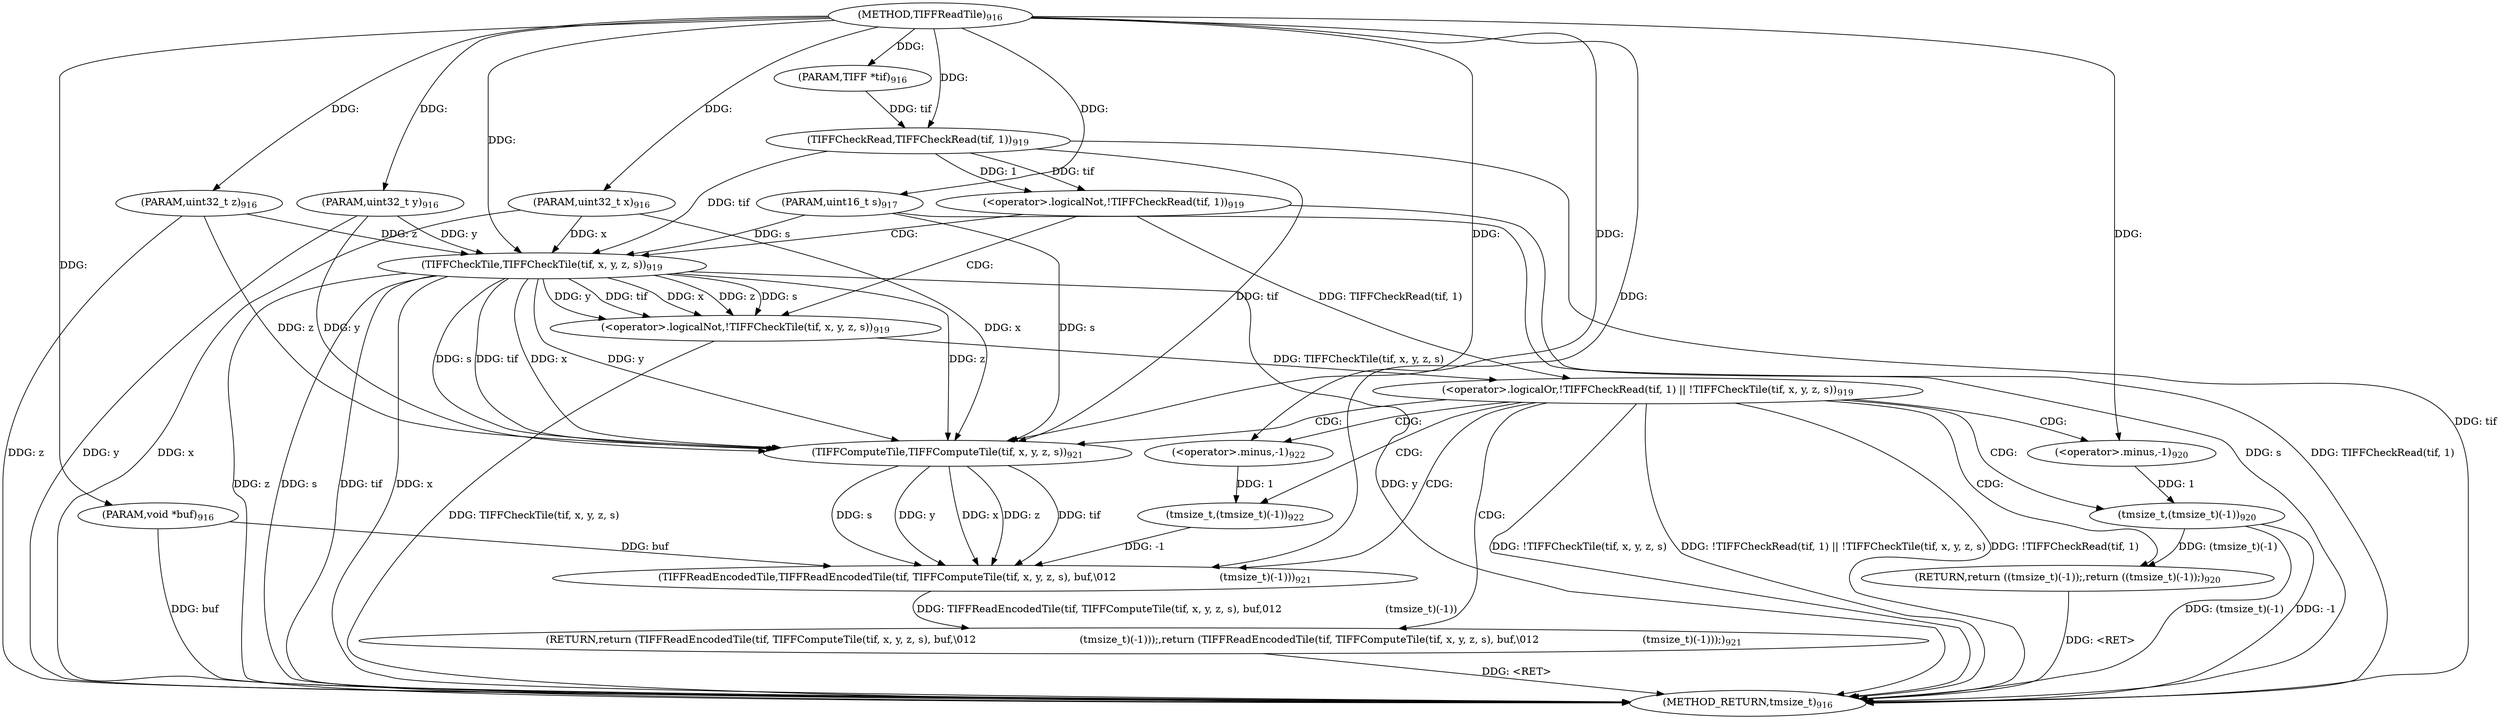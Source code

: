 digraph "TIFFReadTile" {  
"75927" [label = <(METHOD,TIFFReadTile)<SUB>916</SUB>> ]
"75966" [label = <(METHOD_RETURN,tmsize_t)<SUB>916</SUB>> ]
"75928" [label = <(PARAM,TIFF *tif)<SUB>916</SUB>> ]
"75929" [label = <(PARAM,void *buf)<SUB>916</SUB>> ]
"75930" [label = <(PARAM,uint32_t x)<SUB>916</SUB>> ]
"75931" [label = <(PARAM,uint32_t y)<SUB>916</SUB>> ]
"75932" [label = <(PARAM,uint32_t z)<SUB>916</SUB>> ]
"75933" [label = <(PARAM,uint16_t s)<SUB>917</SUB>> ]
"75953" [label = <(RETURN,return (TIFFReadEncodedTile(tif, TIFFComputeTile(tif, x, y, z, s), buf,\012                                (tmsize_t)(-1)));,return (TIFFReadEncodedTile(tif, TIFFComputeTile(tif, x, y, z, s), buf,\012                                (tmsize_t)(-1)));)<SUB>921</SUB>> ]
"75936" [label = <(&lt;operator&gt;.logicalOr,!TIFFCheckRead(tif, 1) || !TIFFCheckTile(tif, x, y, z, s))<SUB>919</SUB>> ]
"75954" [label = <(TIFFReadEncodedTile,TIFFReadEncodedTile(tif, TIFFComputeTile(tif, x, y, z, s), buf,\012                                (tmsize_t)(-1)))<SUB>921</SUB>> ]
"75949" [label = <(RETURN,return ((tmsize_t)(-1));,return ((tmsize_t)(-1));)<SUB>920</SUB>> ]
"75937" [label = <(&lt;operator&gt;.logicalNot,!TIFFCheckRead(tif, 1))<SUB>919</SUB>> ]
"75941" [label = <(&lt;operator&gt;.logicalNot,!TIFFCheckTile(tif, x, y, z, s))<SUB>919</SUB>> ]
"75950" [label = <(tmsize_t,(tmsize_t)(-1))<SUB>920</SUB>> ]
"75956" [label = <(TIFFComputeTile,TIFFComputeTile(tif, x, y, z, s))<SUB>921</SUB>> ]
"75963" [label = <(tmsize_t,(tmsize_t)(-1))<SUB>922</SUB>> ]
"75938" [label = <(TIFFCheckRead,TIFFCheckRead(tif, 1))<SUB>919</SUB>> ]
"75942" [label = <(TIFFCheckTile,TIFFCheckTile(tif, x, y, z, s))<SUB>919</SUB>> ]
"75964" [label = <(&lt;operator&gt;.minus,-1)<SUB>922</SUB>> ]
"75951" [label = <(&lt;operator&gt;.minus,-1)<SUB>920</SUB>> ]
  "75953" -> "75966"  [ label = "DDG: &lt;RET&gt;"] 
  "75949" -> "75966"  [ label = "DDG: &lt;RET&gt;"] 
  "75929" -> "75966"  [ label = "DDG: buf"] 
  "75930" -> "75966"  [ label = "DDG: x"] 
  "75931" -> "75966"  [ label = "DDG: y"] 
  "75932" -> "75966"  [ label = "DDG: z"] 
  "75933" -> "75966"  [ label = "DDG: s"] 
  "75938" -> "75966"  [ label = "DDG: tif"] 
  "75937" -> "75966"  [ label = "DDG: TIFFCheckRead(tif, 1)"] 
  "75936" -> "75966"  [ label = "DDG: !TIFFCheckRead(tif, 1)"] 
  "75942" -> "75966"  [ label = "DDG: tif"] 
  "75942" -> "75966"  [ label = "DDG: x"] 
  "75942" -> "75966"  [ label = "DDG: y"] 
  "75942" -> "75966"  [ label = "DDG: z"] 
  "75942" -> "75966"  [ label = "DDG: s"] 
  "75941" -> "75966"  [ label = "DDG: TIFFCheckTile(tif, x, y, z, s)"] 
  "75936" -> "75966"  [ label = "DDG: !TIFFCheckTile(tif, x, y, z, s)"] 
  "75936" -> "75966"  [ label = "DDG: !TIFFCheckRead(tif, 1) || !TIFFCheckTile(tif, x, y, z, s)"] 
  "75950" -> "75966"  [ label = "DDG: -1"] 
  "75950" -> "75966"  [ label = "DDG: (tmsize_t)(-1)"] 
  "75927" -> "75928"  [ label = "DDG: "] 
  "75927" -> "75929"  [ label = "DDG: "] 
  "75927" -> "75930"  [ label = "DDG: "] 
  "75927" -> "75931"  [ label = "DDG: "] 
  "75927" -> "75932"  [ label = "DDG: "] 
  "75927" -> "75933"  [ label = "DDG: "] 
  "75954" -> "75953"  [ label = "DDG: TIFFReadEncodedTile(tif, TIFFComputeTile(tif, x, y, z, s), buf,\012                                (tmsize_t)(-1))"] 
  "75937" -> "75936"  [ label = "DDG: TIFFCheckRead(tif, 1)"] 
  "75941" -> "75936"  [ label = "DDG: TIFFCheckTile(tif, x, y, z, s)"] 
  "75950" -> "75949"  [ label = "DDG: (tmsize_t)(-1)"] 
  "75956" -> "75954"  [ label = "DDG: tif"] 
  "75927" -> "75954"  [ label = "DDG: "] 
  "75956" -> "75954"  [ label = "DDG: s"] 
  "75956" -> "75954"  [ label = "DDG: y"] 
  "75956" -> "75954"  [ label = "DDG: x"] 
  "75956" -> "75954"  [ label = "DDG: z"] 
  "75929" -> "75954"  [ label = "DDG: buf"] 
  "75963" -> "75954"  [ label = "DDG: -1"] 
  "75938" -> "75937"  [ label = "DDG: tif"] 
  "75938" -> "75937"  [ label = "DDG: 1"] 
  "75942" -> "75941"  [ label = "DDG: x"] 
  "75942" -> "75941"  [ label = "DDG: z"] 
  "75942" -> "75941"  [ label = "DDG: s"] 
  "75942" -> "75941"  [ label = "DDG: y"] 
  "75942" -> "75941"  [ label = "DDG: tif"] 
  "75938" -> "75956"  [ label = "DDG: tif"] 
  "75942" -> "75956"  [ label = "DDG: tif"] 
  "75927" -> "75956"  [ label = "DDG: "] 
  "75942" -> "75956"  [ label = "DDG: x"] 
  "75930" -> "75956"  [ label = "DDG: x"] 
  "75942" -> "75956"  [ label = "DDG: y"] 
  "75931" -> "75956"  [ label = "DDG: y"] 
  "75942" -> "75956"  [ label = "DDG: z"] 
  "75932" -> "75956"  [ label = "DDG: z"] 
  "75942" -> "75956"  [ label = "DDG: s"] 
  "75933" -> "75956"  [ label = "DDG: s"] 
  "75964" -> "75963"  [ label = "DDG: 1"] 
  "75928" -> "75938"  [ label = "DDG: tif"] 
  "75927" -> "75938"  [ label = "DDG: "] 
  "75938" -> "75942"  [ label = "DDG: tif"] 
  "75927" -> "75942"  [ label = "DDG: "] 
  "75930" -> "75942"  [ label = "DDG: x"] 
  "75931" -> "75942"  [ label = "DDG: y"] 
  "75932" -> "75942"  [ label = "DDG: z"] 
  "75933" -> "75942"  [ label = "DDG: s"] 
  "75951" -> "75950"  [ label = "DDG: 1"] 
  "75927" -> "75964"  [ label = "DDG: "] 
  "75927" -> "75951"  [ label = "DDG: "] 
  "75936" -> "75951"  [ label = "CDG: "] 
  "75936" -> "75953"  [ label = "CDG: "] 
  "75936" -> "75963"  [ label = "CDG: "] 
  "75936" -> "75956"  [ label = "CDG: "] 
  "75936" -> "75954"  [ label = "CDG: "] 
  "75936" -> "75949"  [ label = "CDG: "] 
  "75936" -> "75964"  [ label = "CDG: "] 
  "75936" -> "75950"  [ label = "CDG: "] 
  "75937" -> "75942"  [ label = "CDG: "] 
  "75937" -> "75941"  [ label = "CDG: "] 
}
